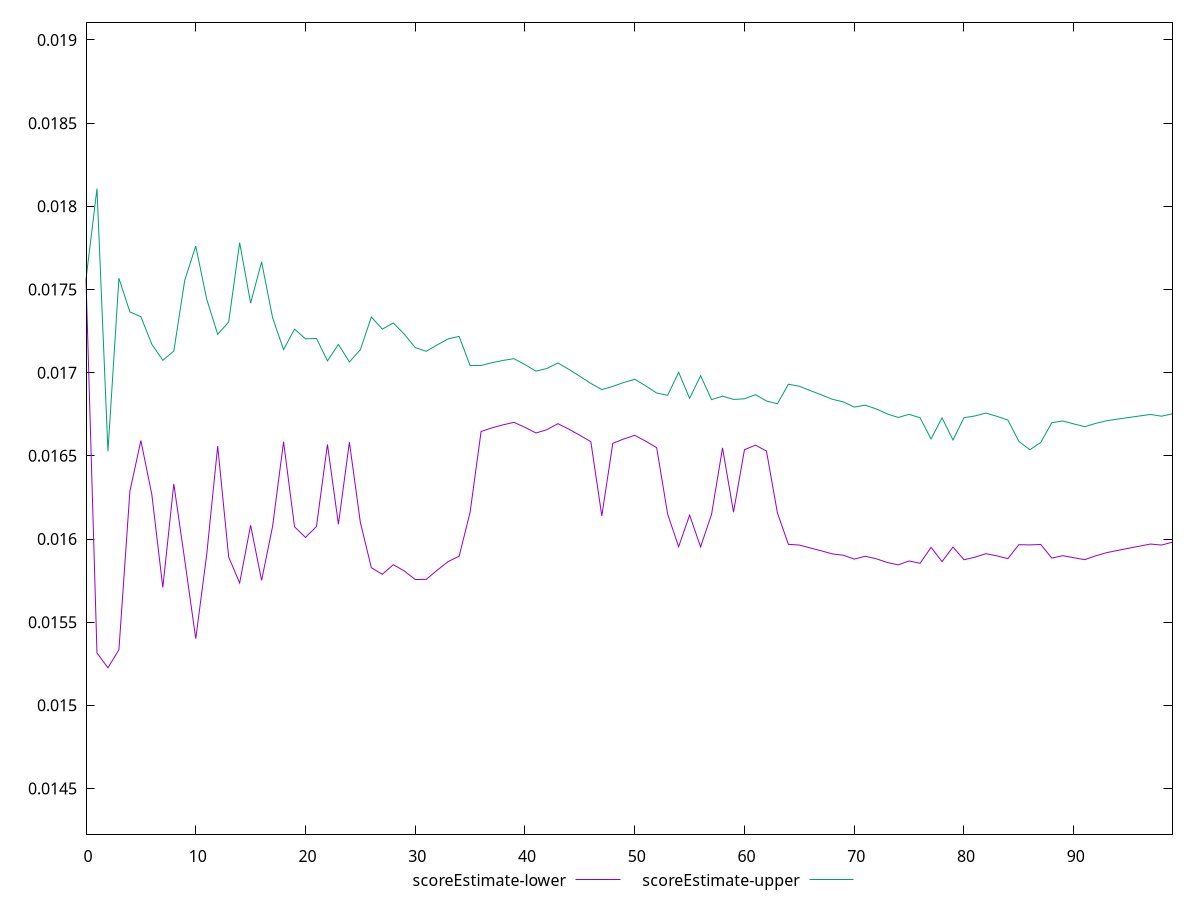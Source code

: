 reset

$scoreEstimateLower <<EOF
0 0.01756212014953079
1 0.01531464278981349
2 0.015225965216648237
3 0.015334725843402546
4 0.01628735789405208
5 0.016591658894746335
6 0.016266463283371065
7 0.015708317695791816
8 0.016331631815962908
9 0.015871481235663495
10 0.015400936522603695
11 0.015907390081447807
12 0.016558934986559935
13 0.015891682786710472
14 0.015735572687947768
15 0.016082686893799165
16 0.01575093303475837
17 0.016075403951592116
18 0.016584446672536366
19 0.016073788235763775
20 0.016009347499988145
21 0.01607537859446734
22 0.016568526070446038
23 0.01608828933407477
24 0.01658247959507469
25 0.016099543701298576
26 0.0158275824207159
27 0.015787748379289864
28 0.015845776197936038
29 0.015807890545349625
30 0.015756507090880376
31 0.015757448482708127
32 0.015812440899826908
33 0.01586453295710472
34 0.01589658089411442
35 0.016161026284929284
36 0.016646423793109846
37 0.016668348911531898
38 0.01668630596050155
39 0.016701398396851776
40 0.016671254195712304
41 0.016637350302925385
42 0.01665747978340363
43 0.01669333750559282
44 0.0166603225205732
45 0.01662352290702794
46 0.016585314076643737
47 0.016139336646281068
48 0.016575165341183896
49 0.016601445701477924
50 0.016623384262111227
51 0.01658823788529193
52 0.016549053531999376
53 0.016149093521386586
54 0.01595388992109494
55 0.016143994893356817
56 0.015952773276824164
57 0.01614876175235843
58 0.01654789253821784
59 0.016161262189959755
60 0.016537180967633087
61 0.0165639522546226
62 0.016529293263269105
63 0.016157111975140578
64 0.01596810672002324
65 0.015963648834448868
66 0.01594611839364546
67 0.015929076344472323
68 0.015910620757387518
69 0.01590260541206293
70 0.015879312984325395
71 0.01589650736892953
72 0.015881367275802676
73 0.015859057713444064
74 0.015844784589300824
75 0.01586805653352024
76 0.0158540205278175
77 0.01594986562062625
78 0.01586438393253223
79 0.015951689533322433
80 0.015875501431075602
81 0.01589094260168294
82 0.015911892714326466
83 0.015898608882174495
84 0.015882357506493007
85 0.01596597167064694
86 0.01596461460829036
87 0.0159670769058281
88 0.015885506141095268
89 0.01589969878489344
90 0.01588759349025622
91 0.015875836920552732
92 0.015898935698417868
93 0.015917992234032476
94 0.015931406928519954
95 0.015944506487440346
96 0.01595729837739318
97 0.01596979010221283
98 0.01596369284440854
99 0.015980971125729722
EOF

$scoreEstimateUpper <<EOF
0 0.01756212014953079
1 0.018106219067397226
2 0.016527659068596684
3 0.01756760436704082
4 0.017364923834565314
5 0.01733637568340763
6 0.017170544290158067
7 0.017074445165021237
8 0.01712963127625218
9 0.017556456810798107
10 0.017761009286261863
11 0.01744146544977144
12 0.017230369438921346
13 0.01730457998785275
14 0.01778168134352744
15 0.017418237272447117
16 0.017666462793645768
17 0.017330515477132113
18 0.01713859976882395
19 0.017261637657416118
20 0.017203170006561155
21 0.01720585817932074
22 0.01707076485753059
23 0.017169791398482823
24 0.017064334182395783
25 0.017137888865396016
26 0.017334466358266423
27 0.017261751568589338
28 0.017298922927953705
29 0.0172314317066505
30 0.01715050000111014
31 0.017128491578843417
32 0.017166944296534047
33 0.017203055805746322
34 0.017217992851310395
35 0.01704244477221338
36 0.017043083193549333
37 0.017060274013516792
38 0.017073583894599762
39 0.017084136947410986
40 0.01704845462442689
41 0.01700910797374185
42 0.01702534334464697
43 0.01705784064930893
44 0.017019886731392264
45 0.01697821033053805
46 0.016935239112318007
47 0.01689832594181919
48 0.01691754948021592
49 0.01694096373059617
50 0.016960027072564457
51 0.01692078404922784
52 0.016877521300251934
53 0.016864073500661065
54 0.017002315964708397
55 0.016845517531275566
56 0.016981875540309097
57 0.01683801896096674
58 0.01685900166924939
59 0.01683925812241768
60 0.01684286647798215
61 0.016867698471598518
62 0.01682987248444814
63 0.016812886571048517
64 0.016930611622476225
65 0.01691827827887929
66 0.01689216074923844
67 0.01686675044497832
68 0.01684001033975403
69 0.01682457868969153
70 0.016793017925343306
71 0.016804764732320093
72 0.016782194392974476
73 0.016752139090723234
74 0.016730785390578713
75 0.01674950700008871
76 0.016728659043430606
77 0.016601739383322243
78 0.016728181234637454
79 0.01659525873319928
80 0.01672892432983023
81 0.016739933045623604
82 0.01675687413427857
83 0.01673758923692885
84 0.016715261963786497
85 0.016586813973377922
86 0.016536872565255867
87 0.016580716591075965
88 0.01669910988285858
89 0.01670946727063905
90 0.01669206819604267
91 0.016675122465918946
92 0.01669511600094871
93 0.01671089425117731
94 0.016720768765906457
95 0.016730370873255785
96 0.016739707130895898
97 0.01674878417711229
98 0.016738293973146
99 0.01675253925126407
EOF

set key outside below
set xrange [0:99]
set yrange [0.014225965216648238:0.019106219067397227]
set trange [0.014225965216648238:0.019106219067397227]
set terminal svg size 640, 520 enhanced background rgb 'white'
set output "report_00020_2021-02-19T21:17:38.612Z2/cumulative-layout-shift/samples/pages+cached+noadtech/scoreEstimate/values.svg"

plot $scoreEstimateLower title "scoreEstimate-lower" with line, \
     $scoreEstimateUpper title "scoreEstimate-upper" with line

reset
